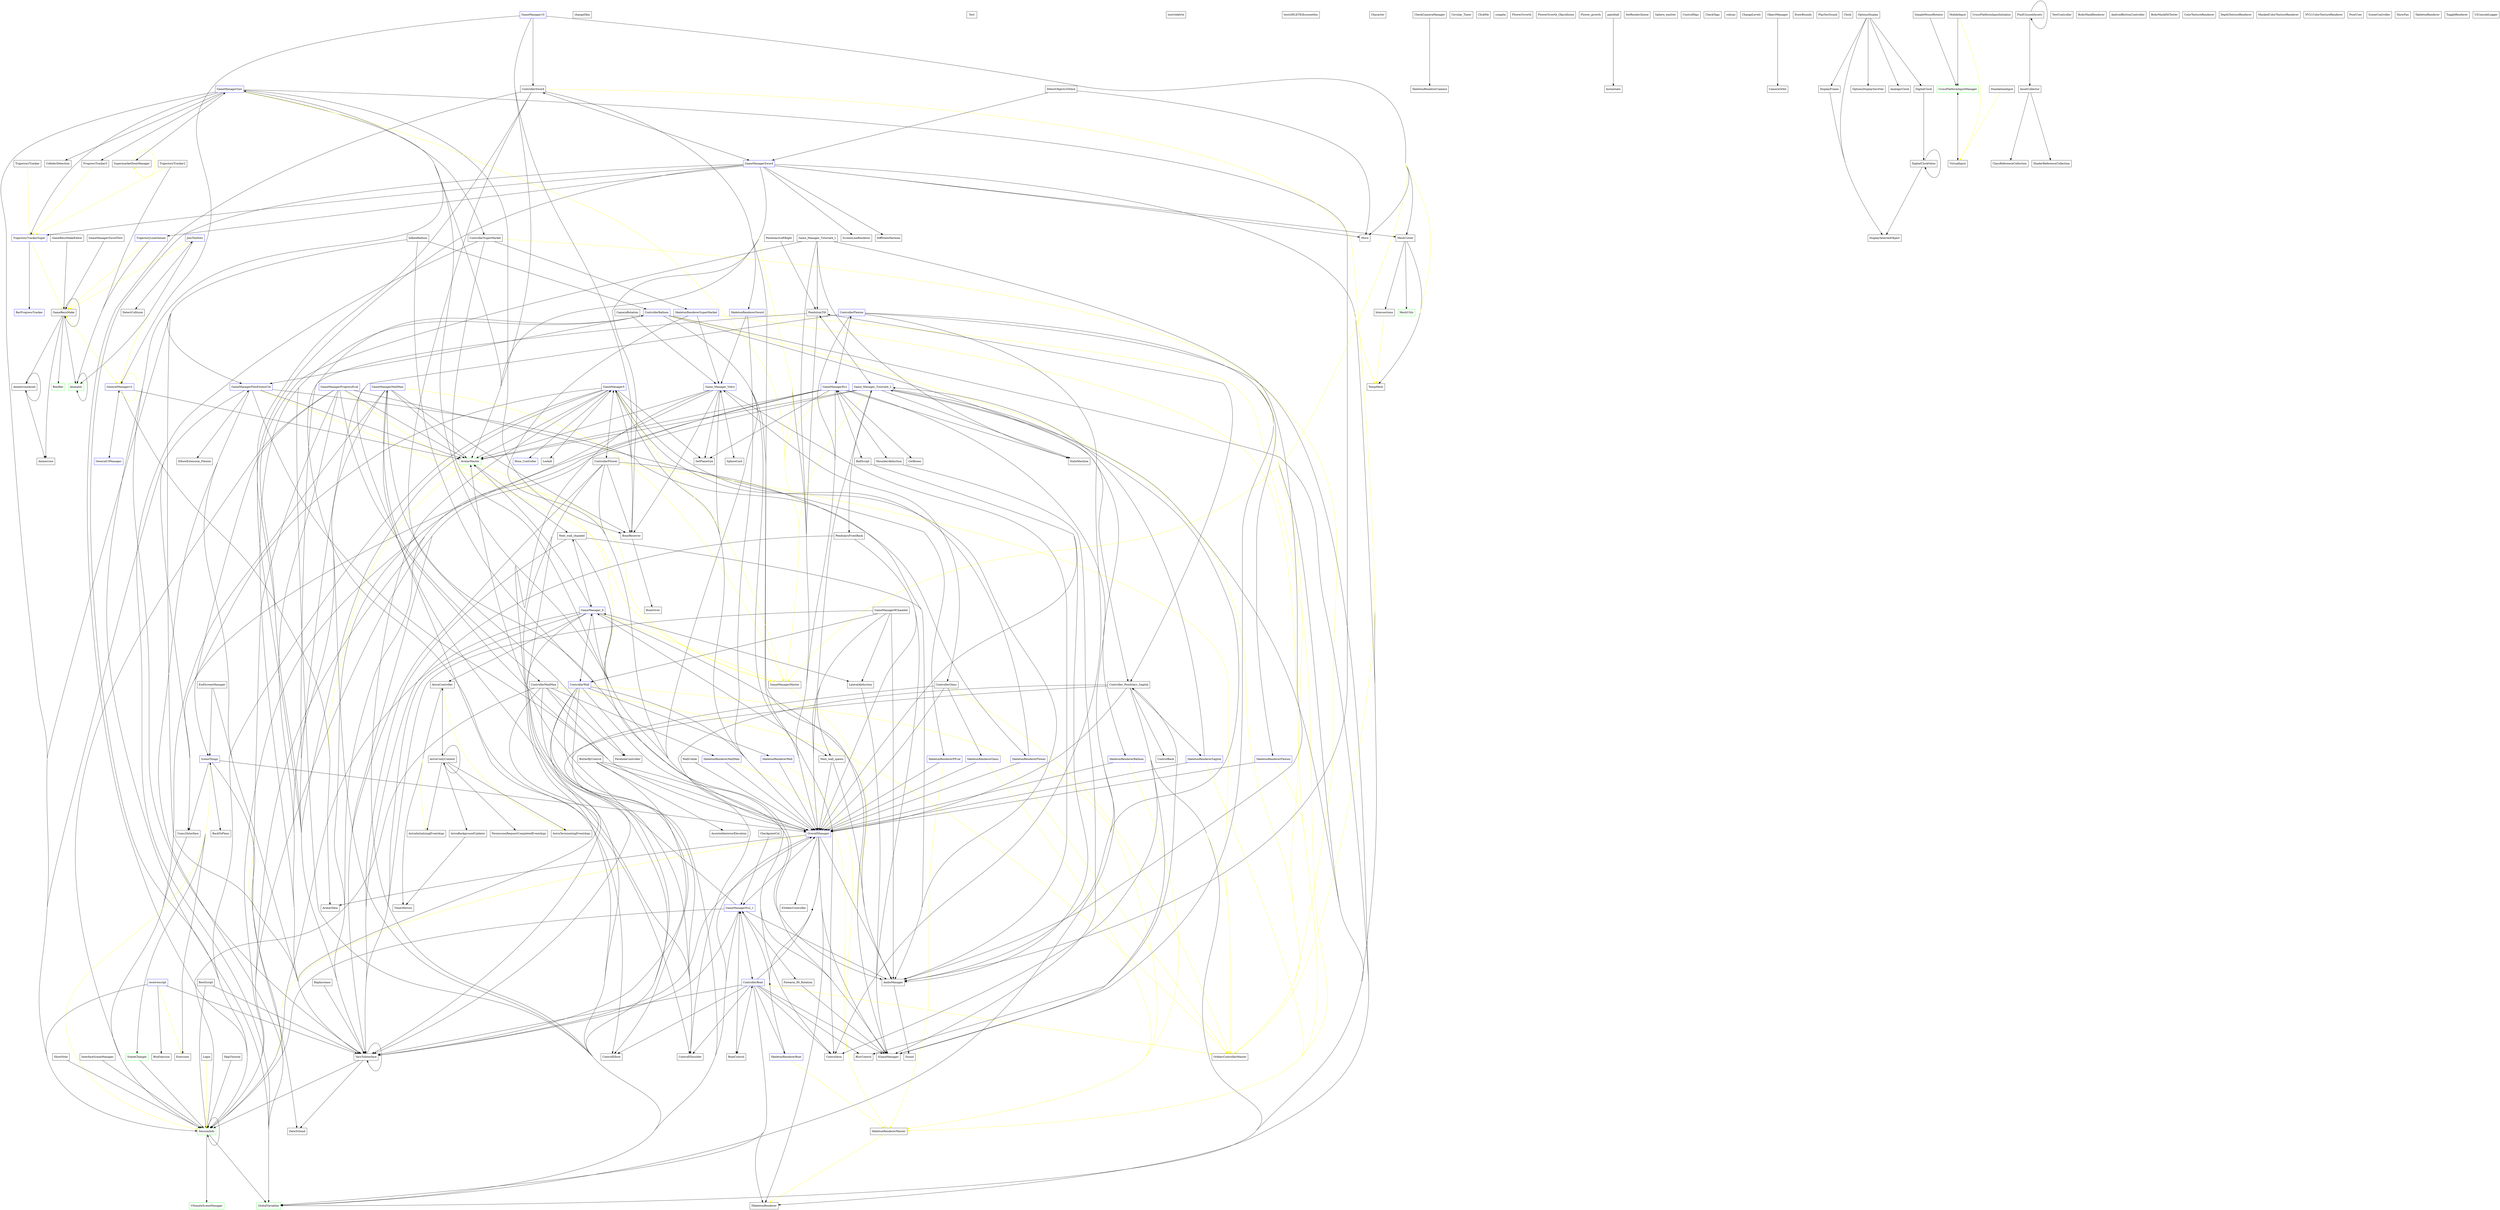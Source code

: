 digraph  {
	graph [concentrate=true,
		nodesep=0.25,
		ranksep=5.0
	];
	BarProgressTracker	 [color=blue,
		shape=box];
	changeSkin	 [shape=box];
	ParabolaController	 [shape=box];
	RepIncrease	 [shape=box];
	VarsToInterface	 [shape=box];
	RepIncrease -> VarsToInterface	 [weight=1];
	VarsToInterface -> VarsToInterface	 [weight=1];
	SessionInfo	 [color=green,
		shape=box];
	VarsToInterface -> SessionInfo	 [weight=5];
	OverallManager	 [color=blue,
		shape=box];
	VarsToInterface -> OverallManager	 [weight=2];
	DataToSend	 [shape=box];
	VarsToInterface -> DataToSend	 [weight=2];
	RestScript	 [shape=box];
	RestScript -> VarsToInterface	 [weight=1];
	RestScript -> SessionInfo	 [weight=2];
	SessionInfo -> SessionInfo	 [weight=5];
	GlobalVariables	 [color=green,
		shape=box];
	SessionInfo -> GlobalVariables	 [weight=5];
	UltimateSceneManager	 [color=green,
		shape=box];
	SessionInfo -> UltimateSceneManager	 [weight=1];
	SetPlaneSize	 [shape=box];
	SkeletonRendererMailMan	 [color=blue,
		shape=box];
	SkeletonRendererMailMan -> OverallManager	 [weight=3];
	SkeletonRendererMaster	 [shape=box];
	SkeletonRendererMailMan -> SkeletonRendererMaster	 [color=yellow,
		weight=1];
	OverallManager -> VarsToInterface	 [weight=1];
	OverallManager -> SessionInfo	 [color=yellow,
		weight=3];
	OverallManager -> GlobalVariables	 [weight=1];
	AudioManager	 [shape=box];
	OverallManager -> AudioManager	 [weight=13];
	GameManagerEx2_1	 [color=blue,
		shape=box];
	OverallManager -> GameManagerEx2_1	 [weight=2];
	IGameManager	 [shape=box];
	OverallManager -> IGameManager	 [weight=3];
	AvatarData	 [shape=box];
	OverallManager -> AvatarData	 [weight=1];
	IOrbbecController	 [shape=box];
	OverallManager -> IOrbbecController	 [weight=2];
	ISkeletonRenderer	 [shape=box];
	OverallManager -> ISkeletonRenderer	 [weight=2];
	SkeletonRendererMaster -> ISkeletonRenderer	 [color=yellow,
		weight=1];
	SkeletonRendererPEval	 [color=blue,
		shape=box];
	SkeletonRendererPEval -> OverallManager	 [weight=9];
	SkeletonRendererPEval -> SkeletonRendererMaster	 [color=yellow,
		weight=1];
	SkeletonRendererSuperMarket	 [color=blue,
		shape=box];
	SkeletonRendererSuperMarket -> OverallManager	 [weight=3];
	SkeletonRendererSuperMarket -> SkeletonRendererMaster	 [color=yellow,
		weight=1];
	Game_Manager_Vidro	 [color=blue,
		shape=box];
	SkeletonRendererSuperMarket -> Game_Manager_Vidro	 [weight=1];
	Game_Manager_Vidro -> VarsToInterface	 [weight=10];
	Game_Manager_Vidro -> SessionInfo	 [weight=3];
	Game_Manager_Vidro -> SetPlaneSize	 [weight=2];
	Game_Manager_Vidro -> OverallManager	 [weight=9];
	Game_Manager_Vidro -> GlobalVariables	 [weight=1];
	BoneReceiver	 [shape=box];
	Game_Manager_Vidro -> BoneReceiver	 [weight=2];
	AvatarMaster	 [color=green,
		shape=box];
	Game_Manager_Vidro -> AvatarMaster	 [weight=2];
	Game_Manager_Vidro -> AudioManager	 [weight=4];
	SphereCast	 [shape=box];
	Game_Manager_Vidro -> SphereCast	 [weight=2];
	ControllerGlass	 [shape=box];
	Game_Manager_Vidro -> ControllerGlass	 [weight=2];
	SkipTutorial	 [shape=box];
	SkipTutorial -> SessionInfo	 [weight=1];
	Test	 [shape=box];
	testrtidelrte	 [shape=box];
	testsDELETEifyouseethis	 [shape=box];
	ColliderDetection	 [shape=box];
	ControllerMailMan	 [shape=box];
	ControllerMailMan -> ParabolaController	 [weight=6];
	ControllerMailMan -> VarsToInterface	 [weight=2];
	ControllerMailMan -> SessionInfo	 [weight=1];
	ControllerMailMan -> SkeletonRendererMailMan	 [weight=1];
	ControllerMailMan -> OverallManager	 [weight=1];
	GameManagerMailMan	 [color=blue,
		shape=box];
	ControllerMailMan -> GameManagerMailMan	 [weight=1];
	ControllerMailMan -> GlobalVariables	 [weight=1];
	OrbbecControllerMaster	 [shape=box];
	ControllerMailMan -> OrbbecControllerMaster	 [color=yellow,
		weight=1];
	GameManagerMailMan -> VarsToInterface	 [weight=9];
	GameManagerMailMan -> SessionInfo	 [weight=1];
	GameManagerMailMan -> OverallManager	 [weight=9];
	GameManagerMailMan -> ControllerMailMan	 [weight=3];
	GameManagerMailMan -> GlobalVariables	 [weight=1];
	ControlElbow	 [shape=box];
	GameManagerMailMan -> ControlElbow	 [weight=5];
	GameManagerMailMan -> BoneReceiver	 [weight=2];
	GameManagerMailMan -> AvatarMaster	 [weight=2];
	GameManagerMaster	 [shape=box];
	GameManagerMailMan -> GameManagerMaster	 [color=yellow,
		weight=1];
	ControllerSuperMarket	 [shape=box];
	ControllerSuperMarket -> OverallManager	 [weight=3];
	ControllerSuperMarket -> SkeletonRendererSuperMarket	 [weight=1];
	ControllerSuperMarket -> GlobalVariables	 [weight=1];
	ControllerSuperMarket -> OrbbecControllerMaster	 [color=yellow,
		weight=1];
	GameManagerSaw	 [color=blue,
		shape=box];
	ControllerSuperMarket -> GameManagerSaw	 [weight=1];
	GameManagerSaw -> VarsToInterface	 [weight=6];
	GameManagerSaw -> SessionInfo	 [weight=4];
	GameManagerSaw -> OverallManager	 [weight=17];
	GameManagerSaw -> ColliderDetection	 [weight=2];
	GameManagerSaw -> GlobalVariables	 [weight=2];
	GameManagerSaw -> ControllerSuperMarket	 [weight=1];
	GameManagerSaw -> BoneReceiver	 [weight=2];
	GameManagerSaw -> AvatarMaster	 [weight=2];
	GameManagerSaw -> GameManagerMaster	 [color=yellow,
		weight=1];
	GameManagerSaw -> AudioManager	 [weight=4];
	SupermarketItemManager	 [shape=box];
	GameManagerSaw -> SupermarketItemManager	 [weight=3];
	ProgressTracker3	 [shape=box];
	GameManagerSaw -> ProgressTracker3	 [weight=1];
	TrajectoryTrackerSuper	 [color=blue,
		shape=box];
	GameManagerSaw -> TrajectoryTrackerSuper	 [weight=2];
	ControllerSword	 [shape=box];
	ControllerSword -> ParabolaController	 [weight=3];
	ControllerSword -> VarsToInterface	 [weight=3];
	ControllerSword -> SessionInfo	 [weight=1];
	ControllerSword -> OverallManager	 [weight=3];
	ControllerSword -> GlobalVariables	 [weight=1];
	ControllerSword -> OrbbecControllerMaster	 [color=yellow,
		weight=1];
	SkeletonRendererSword	 [color=blue,
		shape=box];
	ControllerSword -> SkeletonRendererSword	 [weight=1];
	GameManagerSword	 [color=blue,
		shape=box];
	ControllerSword -> GameManagerSword	 [weight=5];
	SkeletonRendererSword -> OverallManager	 [weight=3];
	SkeletonRendererSword -> SkeletonRendererMaster	 [color=yellow,
		weight=1];
	SkeletonRendererSword -> Game_Manager_Vidro	 [weight=1];
	GameManagerSword -> VarsToInterface	 [weight=6];
	GameManagerSword -> SessionInfo	 [weight=1];
	GameManagerSword -> OverallManager	 [weight=11];
	GameManagerSword -> GlobalVariables	 [weight=1];
	GameManagerSword -> ControllerSword	 [weight=2];
	GameManagerSword -> BoneReceiver	 [weight=2];
	GameManagerSword -> AvatarMaster	 [weight=3];
	GameManagerSword -> GameManagerMaster	 [color=yellow,
		weight=1];
	GameManagerSword -> TrajectoryTrackerSuper	 [weight=4];
	Move	 [shape=box];
	GameManagerSword -> Move	 [weight=7];
	MeshCutter	 [shape=box];
	GameManagerSword -> MeshCutter	 [weight=1];
	TempMesh	 [shape=box];
	GameManagerSword -> TempMesh	 [color=yellow,
		weight=2];
	ScreenLineRenderer	 [shape=box];
	GameManagerSword -> ScreenLineRenderer	 [weight=1];
	DiffStateMachine	 [shape=box];
	GameManagerSword -> DiffStateMachine	 [weight=1];
	TrajectoryLineGenner	 [color=blue,
		shape=box];
	GameManagerSword -> TrajectoryLineGenner	 [weight=1];
	DetectCollision	 [shape=box];
	JoinTheDots	 [color=blue,
		shape=box];
	DetectCollision -> JoinTheDots	 [weight=2];
	JoinTheDots -> DetectCollision	 [weight=1];
	GeneralManagerv2	 [color=blue,
		shape=box];
	JoinTheDots -> GeneralManagerv2	 [color=yellow,
		weight=4];
	GameRecnMake	 [shape=box];
	JoinTheDots -> GameRecnMake	 [color=yellow,
		weight=1];
	Animater	 [color=green,
		shape=box];
	JoinTheDots -> Animater	 [weight=1];
	EndScreenManager	 [shape=box];
	EndScreenManager -> VarsToInterface	 [weight=1];
	SceneThings	 [color=blue,
		shape=box];
	EndScreenManager -> SceneThings	 [weight=1];
	SceneThings -> VarsToInterface	 [color=yellow,
		weight=6];
	SceneThings -> SessionInfo	 [color=yellow,
		weight=3];
	SceneThings -> OverallManager	 [weight=4];
	BackToPlans	 [shape=box];
	SceneThings -> BackToPlans	 [weight=1];
	Coms2Interface	 [shape=box];
	SceneThings -> Coms2Interface	 [weight=3];
	SceneThings -> DataToSend	 [weight=3];
	Exercises	 [shape=box];
	SceneThings -> Exercises	 [weight=1];
	SceneChanger	 [color=green,
		shape=box];
	SceneThings -> SceneChanger	 [weight=1];
	BoneGiver	 [shape=box];
	BoneReceiver -> BoneGiver	 [weight=1];
	AvatarMaster -> OverallManager	 [color=yellow,
		weight=3];
	Next_wall_chambel	 [shape=box];
	AvatarMaster -> Next_wall_chambel	 [weight=3];
	AvatarMaster -> AvatarData	 [color=yellow,
		weight=2];
	GameManagerMaster -> IGameManager	 [color=yellow,
		weight=1];
	GameManagerProgressEval	 [color=blue,
		shape=box];
	GameManagerProgressEval -> VarsToInterface	 [weight=5];
	GameManagerProgressEval -> SessionInfo	 [weight=3];
	GameManagerProgressEval -> OverallManager	 [weight=13];
	GameManagerProgressEval -> SkeletonRendererPEval	 [weight=1];
	GameManagerProgressEval -> GlobalVariables	 [weight=1];
	GameManagerProgressEval -> SceneThings	 [weight=1];
	GameManagerProgressEval -> AvatarMaster	 [weight=3];
	GameManagerProgressEval -> GameManagerMaster	 [color=yellow,
		weight=1];
	Sound	 [shape=box];
	AudioManager -> Sound	 [weight=2];
	SupermarketItemManager -> GameManagerSaw	 [weight=1];
	SupermarketItemManager -> SupermarketItemManager	 [color=yellow,
		weight=4];
	ProgressTracker3 -> TrajectoryTrackerSuper	 [color=yellow,
		weight=1];
	TrajectoryTrackerSuper -> BarProgressTracker	 [weight=2];
	TrajectoryTrackerSuper -> GameRecnMake	 [color=yellow,
		weight=1];
	GeneralUIManager	 [color=blue,
		shape=box];
	GeneralUIManager -> GeneralManagerv2	 [weight=2];
	GeneralManagerv2 -> AvatarMaster	 [weight=1];
	GeneralManagerv2 -> GeneralUIManager	 [weight=10];
	GeneralManagerv2 -> GeneralManagerv2	 [color=yellow,
		weight=2];
	GeneralManagerv2 -> AvatarData	 [weight=1];
	GeneralManagerv2 -> GameRecnMake	 [weight=4];
	GetBones	 [shape=box];
	Character	 [shape=box];
	BackToPlans -> SceneThings	 [weight=2];
	Coms2Interface -> SessionInfo	 [weight=2];
	SceneChanger -> SessionInfo	 [weight=2];
	Login	 [shape=box];
	Login -> SessionInfo	 [color=yellow,
		weight=15];
	receivescript	 [color=blue,
		shape=box];
	receivescript -> VarsToInterface	 [weight=1];
	receivescript -> SessionInfo	 [weight=11];
	receivescript -> Exercises	 [color=yellow,
		weight=1];
	BtnExercise	 [shape=box];
	receivescript -> BtnExercise	 [weight=2];
	GameManagerFlexExtensCot	 [color=blue,
		shape=box];
	GameManagerFlexExtensCot -> VarsToInterface	 [weight=5];
	GameManagerFlexExtensCot -> SessionInfo	 [weight=1];
	GameManagerFlexExtensCot -> OverallManager	 [weight=12];
	GameManagerFlexExtensCot -> GlobalVariables	 [weight=1];
	GameManagerFlexExtensCot -> AvatarMaster	 [weight=2];
	GameManagerFlexExtensCot -> GameManagerMaster	 [color=yellow,
		weight=1];
	GameManagerFlexExtensCot -> AudioManager	 [weight=4];
	GameManagerFlexExtensCot -> Coms2Interface	 [weight=1];
	ElbowExtension_Flexion	 [shape=box];
	GameManagerFlexExtensCot -> ElbowExtension_Flexion	 [weight=2];
	ControllerBalloon	 [color=blue,
		shape=box];
	GameManagerFlexExtensCot -> ControllerBalloon	 [weight=2];
	ElbowExtension_Flexion -> GameManagerFlexExtensCot	 [weight=1];
	ControllerBalloon -> VarsToInterface	 [weight=3];
	ControllerBalloon -> OverallManager	 [weight=9];
	ControllerBalloon -> GlobalVariables	 [weight=1];
	ControllerBalloon -> OrbbecControllerMaster	 [color=yellow,
		weight=1];
	ControllerBalloon -> GameManagerFlexExtensCot	 [weight=2];
	ControlArm	 [shape=box];
	ControllerBalloon -> ControlArm	 [weight=2];
	ControllerBalloon -> IGameManager	 [weight=1];
	ControllShoulder	 [shape=box];
	ControllerBalloon -> ControllShoulder	 [weight=2];
	ControllerBalloon -> ISkeletonRenderer	 [weight=1];
	SkeletonRendererBalloon	 [color=blue,
		shape=box];
	ControllerBalloon -> SkeletonRendererBalloon	 [weight=2];
	GameManager10	 [color=blue,
		shape=box];
	GameManager10 -> ControllerSword	 [weight=2];
	GameManager10 -> BoneReceiver	 [weight=1];
	GameManager10 -> AvatarMaster	 [weight=2];
	GameManager10 -> GameManagerMaster	 [color=yellow,
		weight=1];
	GameManager10 -> GeneralManagerv2	 [weight=2];
	GameManager10 -> Move	 [weight=3];
	GameManager10 -> MeshCutter	 [weight=1];
	GameManager10 -> TempMesh	 [color=yellow,
		weight=2];
	MeshCutter -> TempMesh	 [weight=2];
	Intersections	 [shape=box];
	MeshCutter -> Intersections	 [weight=1];
	MeshUtils	 [color=green,
		shape=box];
	MeshCutter -> MeshUtils	 [weight=3];
	GameManager5	 [color=blue,
		shape=box];
	GameManager5 -> VarsToInterface	 [weight=4];
	GameManager5 -> SessionInfo	 [weight=1];
	GameManager5 -> SetPlaneSize	 [weight=1];
	GameManager5 -> OverallManager	 [weight=11];
	GameManager5 -> GlobalVariables	 [weight=1];
	GameManager5 -> BoneReceiver	 [weight=2];
	GameManager5 -> AvatarMaster	 [weight=2];
	GameManager5 -> GameManagerMaster	 [color=yellow,
		weight=1];
	GameManager5 -> AudioManager	 [weight=5];
	GameManager5 -> Coms2Interface	 [weight=1];
	Hose_Controller	 [color=blue,
		shape=box];
	GameManager5 -> Hose_Controller	 [weight=3];
	ControllerFlower	 [shape=box];
	GameManager5 -> ControllerFlower	 [weight=4];
	LookAt	 [shape=box];
	GameManager5 -> LookAt	 [weight=1];
	ControllerFlower -> VarsToInterface	 [weight=1];
	ControllerFlower -> OverallManager	 [weight=4];
	ControllerFlower -> GlobalVariables	 [weight=1];
	ControllerFlower -> OrbbecControllerMaster	 [color=yellow,
		weight=1];
	ControllerFlower -> BoneReceiver	 [weight=2];
	ControllerFlower -> GameManager5	 [weight=1];
	ControllerFlower -> ControllShoulder	 [weight=1];
	SkeletonRendererFlower	 [color=blue,
		shape=box];
	ControllerFlower -> SkeletonRendererFlower	 [weight=1];
	LookAt -> GameManager5	 [weight=1];
	GameManager9Chambel	 [shape=box];
	GameManager9Chambel -> VarsToInterface	 [weight=3];
	GameManager9Chambel -> OverallManager	 [weight=27];
	GameManager9Chambel -> AudioManager	 [weight=53];
	Next_wall_spawn	 [shape=box];
	GameManager9Chambel -> Next_wall_spawn	 [weight=1];
	LateralAbduction	 [shape=box];
	GameManager9Chambel -> LateralAbduction	 [weight=4];
	ControllerWall	 [color=blue,
		shape=box];
	GameManager9Chambel -> ControllerWall	 [weight=7];
	Next_wall_spawn -> OverallManager	 [weight=56];
	Next_wall_spawn -> AudioManager	 [weight=112];
	GameManager_9	 [color=blue,
		shape=box];
	Next_wall_spawn -> GameManager_9	 [weight=1];
	LateralAbduction -> GameManager_9	 [weight=2];
	LateralAbduction -> IGameManager	 [weight=1];
	ControllerWall -> VarsToInterface	 [weight=3];
	ControllerWall -> OverallManager	 [weight=7];
	ControllerWall -> GlobalVariables	 [weight=1];
	ControllerWall -> OrbbecControllerMaster	 [color=yellow,
		weight=1];
	ControllerWall -> ControlElbow	 [weight=1];
	ControllerWall -> GameManager_9	 [weight=2];
	ControllerWall -> ControlArm	 [weight=1];
	ControllerWall -> IGameManager	 [weight=1];
	ControllerWall -> ControllShoulder	 [weight=1];
	SkeletonRendererWall	 [color=blue,
		shape=box];
	ControllerWall -> SkeletonRendererWall	 [weight=1];
	GameManagerEx1	 [color=blue,
		shape=box];
	GameManagerEx1 -> VarsToInterface	 [weight=12];
	GameManagerEx1 -> SessionInfo	 [weight=1];
	GameManagerEx1 -> SetPlaneSize	 [weight=2];
	GameManagerEx1 -> OverallManager	 [weight=13];
	GameManagerEx1 -> GlobalVariables	 [weight=1];
	GameManagerEx1 -> AvatarMaster	 [weight=2];
	GameManagerEx1 -> GameManagerMaster	 [color=yellow,
		weight=1];
	GameManagerEx1 -> AudioManager	 [weight=4];
	GameManagerEx1 -> GetBones	 [weight=1];
	GameManagerEx1 -> Coms2Interface	 [weight=1];
	BallScript	 [shape=box];
	GameManagerEx1 -> BallScript	 [weight=4];
	ShoulderAbduction	 [shape=box];
	GameManagerEx1 -> ShoulderAbduction	 [weight=2];
	ControllerFlexion	 [color=blue,
		shape=box];
	GameManagerEx1 -> ControllerFlexion	 [weight=5];
	StateMachine	 [shape=box];
	GameManagerEx1 -> StateMachine	 [weight=7];
	BallScript -> OverallManager	 [weight=1];
	BallScript -> AudioManager	 [weight=2];
	BallScript -> GameManagerEx1	 [weight=4];
	ShoulderAbduction -> GameManagerEx1	 [weight=2];
	ShoulderAbduction -> IGameManager	 [weight=1];
	ControllerFlexion -> VarsToInterface	 [weight=3];
	ControllerFlexion -> OverallManager	 [weight=9];
	ControllerFlexion -> GlobalVariables	 [weight=1];
	ControllerFlexion -> OrbbecControllerMaster	 [color=yellow,
		weight=1];
	ControllerFlexion -> GameManagerEx1	 [weight=2];
	ControllerFlexion -> ControlArm	 [weight=2];
	ControllerFlexion -> IGameManager	 [weight=1];
	ControllerFlexion -> ControllShoulder	 [weight=2];
	ControllerFlexion -> ISkeletonRenderer	 [weight=1];
	SkeletonRendererFlexion	 [color=blue,
		shape=box];
	ControllerFlexion -> SkeletonRendererFlexion	 [weight=2];
	GameManagerEx2_1 -> VarsToInterface	 [weight=8];
	GameManagerEx2_1 -> SessionInfo	 [weight=2];
	GameManagerEx2_1 -> OverallManager	 [weight=16];
	GameManagerEx2_1 -> GlobalVariables	 [weight=1];
	GameManagerEx2_1 -> AvatarMaster	 [weight=4];
	GameManagerEx2_1 -> AudioManager	 [weight=8];
	BoatControl	 [shape=box];
	GameManagerEx2_1 -> BoatControl	 [weight=3];
	Forearm_90_Rotation	 [shape=box];
	GameManagerEx2_1 -> Forearm_90_Rotation	 [weight=2];
	ControllerBoat	 [color=blue,
		shape=box];
	GameManagerEx2_1 -> ControllerBoat	 [weight=2];
	BoatControl -> GameManagerEx2_1	 [weight=1];
	BoatControl -> ControllerBoat	 [weight=1];
	Forearm_90_Rotation -> GameManagerEx2_1	 [weight=2];
	Forearm_90_Rotation -> IGameManager	 [weight=1];
	ControllerBoat -> VarsToInterface	 [weight=3];
	ControllerBoat -> OverallManager	 [weight=8];
	ControllerBoat -> GlobalVariables	 [weight=1];
	ControllerBoat -> OrbbecControllerMaster	 [color=yellow,
		weight=1];
	ControllerBoat -> ControlElbow	 [weight=1];
	ControllerBoat -> GameManagerEx2_1	 [weight=2];
	ControllerBoat -> BoatControl	 [weight=2];
	ControllerBoat -> ControlArm	 [weight=1];
	ControllerBoat -> IGameManager	 [weight=1];
	ControllerBoat -> ControllShoulder	 [weight=2];
	BlurControl	 [shape=box];
	ControllerBoat -> BlurControl	 [weight=2];
	ControllerBoat -> ISkeletonRenderer	 [weight=1];
	SkeletonRendererBoat	 [color=blue,
		shape=box];
	ControllerBoat -> SkeletonRendererBoat	 [weight=2];
	GameManager_9 -> VarsToInterface	 [weight=6];
	GameManager_9 -> SessionInfo	 [weight=1];
	GameManager_9 -> OverallManager	 [weight=10];
	GameManager_9 -> GlobalVariables	 [weight=1];
	GameManager_9 -> AvatarMaster	 [weight=2];
	GameManager_9 -> GameManagerMaster	 [color=yellow,
		weight=1];
	GameManager_9 -> AudioManager	 [weight=1];
	GameManager_9 -> Next_wall_spawn	 [weight=1];
	GameManager_9 -> LateralAbduction	 [weight=2];
	GameManager_9 -> ControllerWall	 [weight=4];
	GameManager_9 -> Next_wall_chambel	 [weight=4];
	AstraController	 [shape=box];
	GameManager_9 -> AstraController	 [weight=1];
	Next_wall_chambel -> VarsToInterface	 [weight=32];
	Next_wall_chambel -> OverallManager	 [weight=32];
	Next_wall_chambel -> AudioManager	 [weight=64];
	Next_wall_chambel -> GameManager_9	 [weight=2];
	Next_wall_chambel -> IGameManager	 [weight=1];
	TimerHistory	 [shape=box];
	AstraController -> TimerHistory	 [weight=3];
	AstraInitializingEventArgs	 [shape=box];
	AstraController -> AstraInitializingEventArgs	 [color=yellow,
		weight=1];
	AstraTerminatingEventArgs	 [shape=box];
	AstraController -> AstraTerminatingEventArgs	 [color=yellow,
		weight=1];
	AstraUnityContext	 [shape=box];
	AstraController -> AstraUnityContext	 [weight=20];
	Game_Manager_Tutorial4_1	 [shape=box];
	Game_Manager_Tutorial4_1 -> VarsToInterface	 [weight=3];
	Game_Manager_Tutorial4_1 -> OverallManager	 [weight=8];
	Game_Manager_Tutorial4_1 -> AudioManager	 [weight=5];
	Game_Manager_Tutorial4_1 -> StateMachine	 [weight=1];
	PendulumTilt	 [shape=box];
	Game_Manager_Tutorial4_1 -> PendulumTilt	 [weight=10];
	PendulumTilt -> VarsToInterface	 [weight=1];
	PendulumTilt -> OverallManager	 [weight=1];
	Game_Manager_Tutorial4_2	 [color=blue,
		shape=box];
	PendulumTilt -> Game_Manager_Tutorial4_2	 [weight=1];
	Controller_Pendulars_Sagital	 [shape=box];
	PendulumTilt -> Controller_Pendulars_Sagital	 [weight=2];
	Game_Manager_Tutorial4_2 -> VarsToInterface	 [weight=4];
	Game_Manager_Tutorial4_2 -> SessionInfo	 [weight=1];
	Game_Manager_Tutorial4_2 -> OverallManager	 [weight=13];
	Game_Manager_Tutorial4_2 -> GlobalVariables	 [weight=1];
	Game_Manager_Tutorial4_2 -> AvatarMaster	 [weight=4];
	Game_Manager_Tutorial4_2 -> GameManagerMaster	 [color=yellow,
		weight=1];
	Game_Manager_Tutorial4_2 -> AudioManager	 [weight=4];
	Game_Manager_Tutorial4_2 -> StateMachine	 [weight=1];
	Game_Manager_Tutorial4_2 -> PendulumTilt	 [weight=10];
	Game_Manager_Tutorial4_2 -> Controller_Pendulars_Sagital	 [weight=2];
	PendularsFrontBack	 [shape=box];
	Game_Manager_Tutorial4_2 -> PendularsFrontBack	 [weight=2];
	Controller_Pendulars_Sagital -> VarsToInterface	 [weight=3];
	Controller_Pendulars_Sagital -> OverallManager	 [weight=6];
	Controller_Pendulars_Sagital -> GlobalVariables	 [weight=1];
	Controller_Pendulars_Sagital -> OrbbecControllerMaster	 [color=yellow,
		weight=1];
	Controller_Pendulars_Sagital -> PendulumTilt	 [weight=1];
	Controller_Pendulars_Sagital -> Game_Manager_Tutorial4_2	 [weight=2];
	Controller_Pendulars_Sagital -> ControlArm	 [weight=1];
	ControlBack	 [shape=box];
	Controller_Pendulars_Sagital -> ControlBack	 [weight=1];
	Controller_Pendulars_Sagital -> IGameManager	 [weight=1];
	Controller_Pendulars_Sagital -> ControllShoulder	 [weight=1];
	SkeletonRendererSagital	 [color=blue,
		shape=box];
	Controller_Pendulars_Sagital -> SkeletonRendererSagital	 [weight=1];
	Controller_Pendulars_Sagital -> BlurControl	 [weight=1];
	PendularsFrontBack -> VarsToInterface	 [weight=2];
	PendularsFrontBack -> OverallManager	 [weight=1];
	PendularsFrontBack -> Game_Manager_Tutorial4_2	 [weight=2];
	PendularsFrontBack -> IGameManager	 [weight=1];
	SphereCast -> Game_Manager_Vidro	 [weight=2];
	ControllerGlass -> OverallManager	 [weight=3];
	ControllerGlass -> Game_Manager_Vidro	 [weight=1];
	ControllerGlass -> GlobalVariables	 [weight=1];
	ControllerGlass -> OrbbecControllerMaster	 [color=yellow,
		weight=1];
	SkeletonRendererGlass	 [color=blue,
		shape=box];
	ControllerGlass -> SkeletonRendererGlass	 [weight=1];
	SkeletonRendererSagital -> OverallManager	 [weight=6];
	SkeletonRendererSagital -> SkeletonRendererMaster	 [color=yellow,
		weight=1];
	SkeletonRendererSagital -> Game_Manager_Tutorial4_2	 [weight=1];
	SkeletonRendererSagital -> Controller_Pendulars_Sagital	 [weight=5];
	ButterflyControl	 [shape=box];
	ButterflyControl -> VarsToInterface	 [weight=3];
	ButterflyControl -> OverallManager	 [weight=5];
	ButterflyControl -> AudioManager	 [weight=4];
	AssistedAnteriorElevation	 [shape=box];
	ButterflyControl -> AssistedAnteriorElevation	 [weight=8];
	CameraRotation	 [shape=box];
	CameraRotation -> Game_Manager_Vidro	 [weight=1];
	CheckCameraManager	 [shape=box];
	SkeletonRendererCamera	 [shape=box];
	CheckCameraManager -> SkeletonRendererCamera	 [weight=1];
	CheckpointCol	 [shape=box];
	CheckpointCol -> GameManagerEx2_1	 [weight=1];
	Circular_Timer	 [shape=box];
	ClickMe	 [shape=box];
	congela	 [shape=box];
	FlowerGrowth	 [shape=box];
	FlowerGrowth_Objcollision	 [shape=box];
	Flower_growth	 [shape=box];
	InflateBalloon	 [shape=box];
	InflateBalloon -> VarsToInterface	 [weight=4];
	InflateBalloon -> SessionInfo	 [weight=3];
	InflateBalloon -> OverallManager	 [weight=2];
	InflateBalloon -> GameManagerFlexExtensCot	 [weight=1];
	InflateBalloon -> ControllerBalloon	 [weight=2];
	Instantiate	 [shape=box];
	paintball	 [shape=box];
	paintball -> Instantiate	 [weight=1];
	SetRenderQueue	 [shape=box];
	ShowNote	 [shape=box];
	ShowNote -> SessionInfo	 [weight=2];
	Sphere_emitter	 [shape=box];
	WallColide	 [shape=box];
	WallColide -> OverallManager	 [weight=1];
	ControlHips	 [shape=box];
	PendularsLeftRight	 [shape=box];
	PendularsLeftRight -> PendulumTilt	 [weight=2];
	InterfaceSceneManager	 [shape=box];
	InterfaceSceneManager -> SessionInfo	 [weight=1];
	CheckTags	 [shape=box];
	colisao	 [shape=box];
	SkeletonRendererBalloon -> OverallManager	 [weight=3];
	SkeletonRendererBalloon -> SkeletonRendererMaster	 [color=yellow,
		weight=1];
	SkeletonRendererBoat -> OverallManager	 [weight=9];
	SkeletonRendererBoat -> SkeletonRendererMaster	 [color=yellow,
		weight=1];
	SkeletonRendererBoat -> GameManagerEx2_1	 [weight=1];
	SkeletonRendererFlexion -> OverallManager	 [weight=3];
	SkeletonRendererFlexion -> SkeletonRendererMaster	 [color=yellow,
		weight=1];
	SkeletonRendererFlower -> OverallManager	 [weight=3];
	SkeletonRendererFlower -> SkeletonRendererMaster	 [color=yellow,
		weight=1];
	SkeletonRendererFlower -> GameManager5	 [weight=1];
	SkeletonRendererWall -> OverallManager	 [weight=3];
	SkeletonRendererWall -> SkeletonRendererMaster	 [color=yellow,
		weight=1];
	SkeletonRendererGlass -> OverallManager	 [weight=3];
	SkeletonRendererGlass -> SkeletonRendererMaster	 [color=yellow,
		weight=1];
	ChangeLevels	 [shape=box];
	DetectObjectsToSlice	 [shape=box];
	DetectObjectsToSlice -> GameManagerSword	 [weight=1];
	DetectObjectsToSlice -> Move	 [weight=1];
	CameraOrbit	 [shape=box];
	DrawBounds	 [shape=box];
	TrajectoryLineGenner -> GameRecnMake	 [color=yellow,
		weight=1];
	TrajectoryLineGenner -> Animater	 [weight=2];
	GameManagerSwordTest	 [shape=box];
	GameManagerSwordTest -> GameRecnMake	 [weight=1];
	GameRecnMake -> GeneralManagerv2	 [color=yellow,
		weight=1];
	GameRecnMake -> GameRecnMake	 [weight=1];
	Animercise	 [shape=box];
	GameRecnMake -> Animercise	 [weight=2];
	AnimerciseAsset	 [shape=box];
	GameRecnMake -> AnimerciseAsset	 [weight=3];
	GameRecnMake -> Animater	 [weight=2];
	Bonifier	 [color=green,
		shape=box];
	GameRecnMake -> Bonifier	 [weight=1];
	ObjectManager	 [shape=box];
	ObjectManager -> CameraOrbit	 [weight=2];
	Intersections -> TempMesh	 [color=yellow,
		weight=2];
	AnimerciseAsset -> Animercise	 [weight=1];
	AnimerciseAsset -> AnimerciseAsset	 [weight=3];
	Animater -> Animater	 [weight=1];
	GameRecnMakeEditor	 [shape=box];
	GameRecnMakeEditor -> GameRecnMake	 [weight=1];
	TrajectoryTracker	 [shape=box];
	TrajectoryTracker -> TrajectoryTrackerSuper	 [color=yellow,
		weight=1];
	TrajectoryTracker2	 [shape=box];
	TrajectoryTracker2 -> TrajectoryTrackerSuper	 [color=yellow,
		weight=1];
	TrajectoryTracker2 -> Animater	 [weight=2];
	PlaySecSound	 [shape=box];
	Clock	 [shape=box];
	DisplayFrame	 [shape=box];
	DisplaySelectedObject	 [shape=box];
	DisplayFrame -> DisplaySelectedObject	 [weight=2];
	OptionsDisplay	 [shape=box];
	OptionsDisplay -> DisplayFrame	 [weight=1];
	OptionsDisplay -> DisplaySelectedObject	 [weight=1];
	OptionsDisplaySaveVar	 [shape=box];
	OptionsDisplay -> OptionsDisplaySaveVar	 [weight=3];
	AnalogicClock	 [shape=box];
	OptionsDisplay -> AnalogicClock	 [weight=2];
	DigitalClock	 [shape=box];
	OptionsDisplay -> DigitalClock	 [weight=2];
	DigitalClockValue	 [shape=box];
	DigitalClock -> DigitalClockValue	 [weight=4];
	DigitalClockValue -> DisplaySelectedObject	 [weight=2];
	DigitalClockValue -> DigitalClockValue	 [weight=1];
	CrossPlatformInputManager	 [color=green,
		shape=box];
	VirtualInput	 [shape=box];
	CrossPlatformInputManager -> VirtualInput	 [weight=3];
	VirtualInput -> CrossPlatformInputManager	 [color=yellow,
		weight=5];
	MobileInput	 [shape=box];
	MobileInput -> CrossPlatformInputManager	 [weight=4];
	MobileInput -> VirtualInput	 [color=yellow,
		weight=1];
	StandaloneInput	 [shape=box];
	StandaloneInput -> VirtualInput	 [color=yellow,
		weight=1];
	CrossPlatformInputInitialize	 [shape=box];
	SimpleMouseRotator	 [shape=box];
	SimpleMouseRotator -> CrossPlatformInputManager	 [weight=2];
	AssetCollector	 [shape=box];
	ClassReferenceCollection	 [shape=box];
	AssetCollector -> ClassReferenceCollection	 [weight=2];
	ShaderReferenceCollection	 [shape=box];
	AssetCollector -> ShaderReferenceCollection	 [weight=2];
	FindUnusedAssets	 [shape=box];
	FindUnusedAssets -> AssetCollector	 [weight=2];
	FindUnusedAssets -> FindUnusedAssets	 [weight=6];
	TestController	 [shape=box];
	BodyMaskRenderer	 [shape=box];
	AndroidButtonController	 [shape=box];
	AstraBackgroundUpdater	 [shape=box];
	AstraBackgroundUpdater -> TimerHistory	 [weight=3];
	AstraUnityContext -> AstraController	 [weight=1];
	AstraUnityContext -> AstraBackgroundUpdater	 [weight=1];
	AstraUnityContext -> AstraInitializingEventArgs	 [weight=1];
	AstraUnityContext -> AstraTerminatingEventArgs	 [weight=1];
	AstraUnityContext -> AstraUnityContext	 [weight=2];
	PermissionRequestCompletedEventArgs	 [shape=box];
	AstraUnityContext -> PermissionRequestCompletedEventArgs	 [weight=1];
	BodyMaskHitTester	 [shape=box];
	ColorTextureRenderer	 [shape=box];
	DepthTextureRenderer	 [shape=box];
	MaskedColorTextureRenderer	 [shape=box];
	NV21ColorTextureRenderer	 [shape=box];
	PoseUser	 [shape=box];
	SceneController	 [shape=box];
	ShowFps	 [shape=box];
	SkeletonRenderer	 [shape=box];
	ToggleRenderer	 [shape=box];
	UIConsoleLogger	 [shape=box];
}
